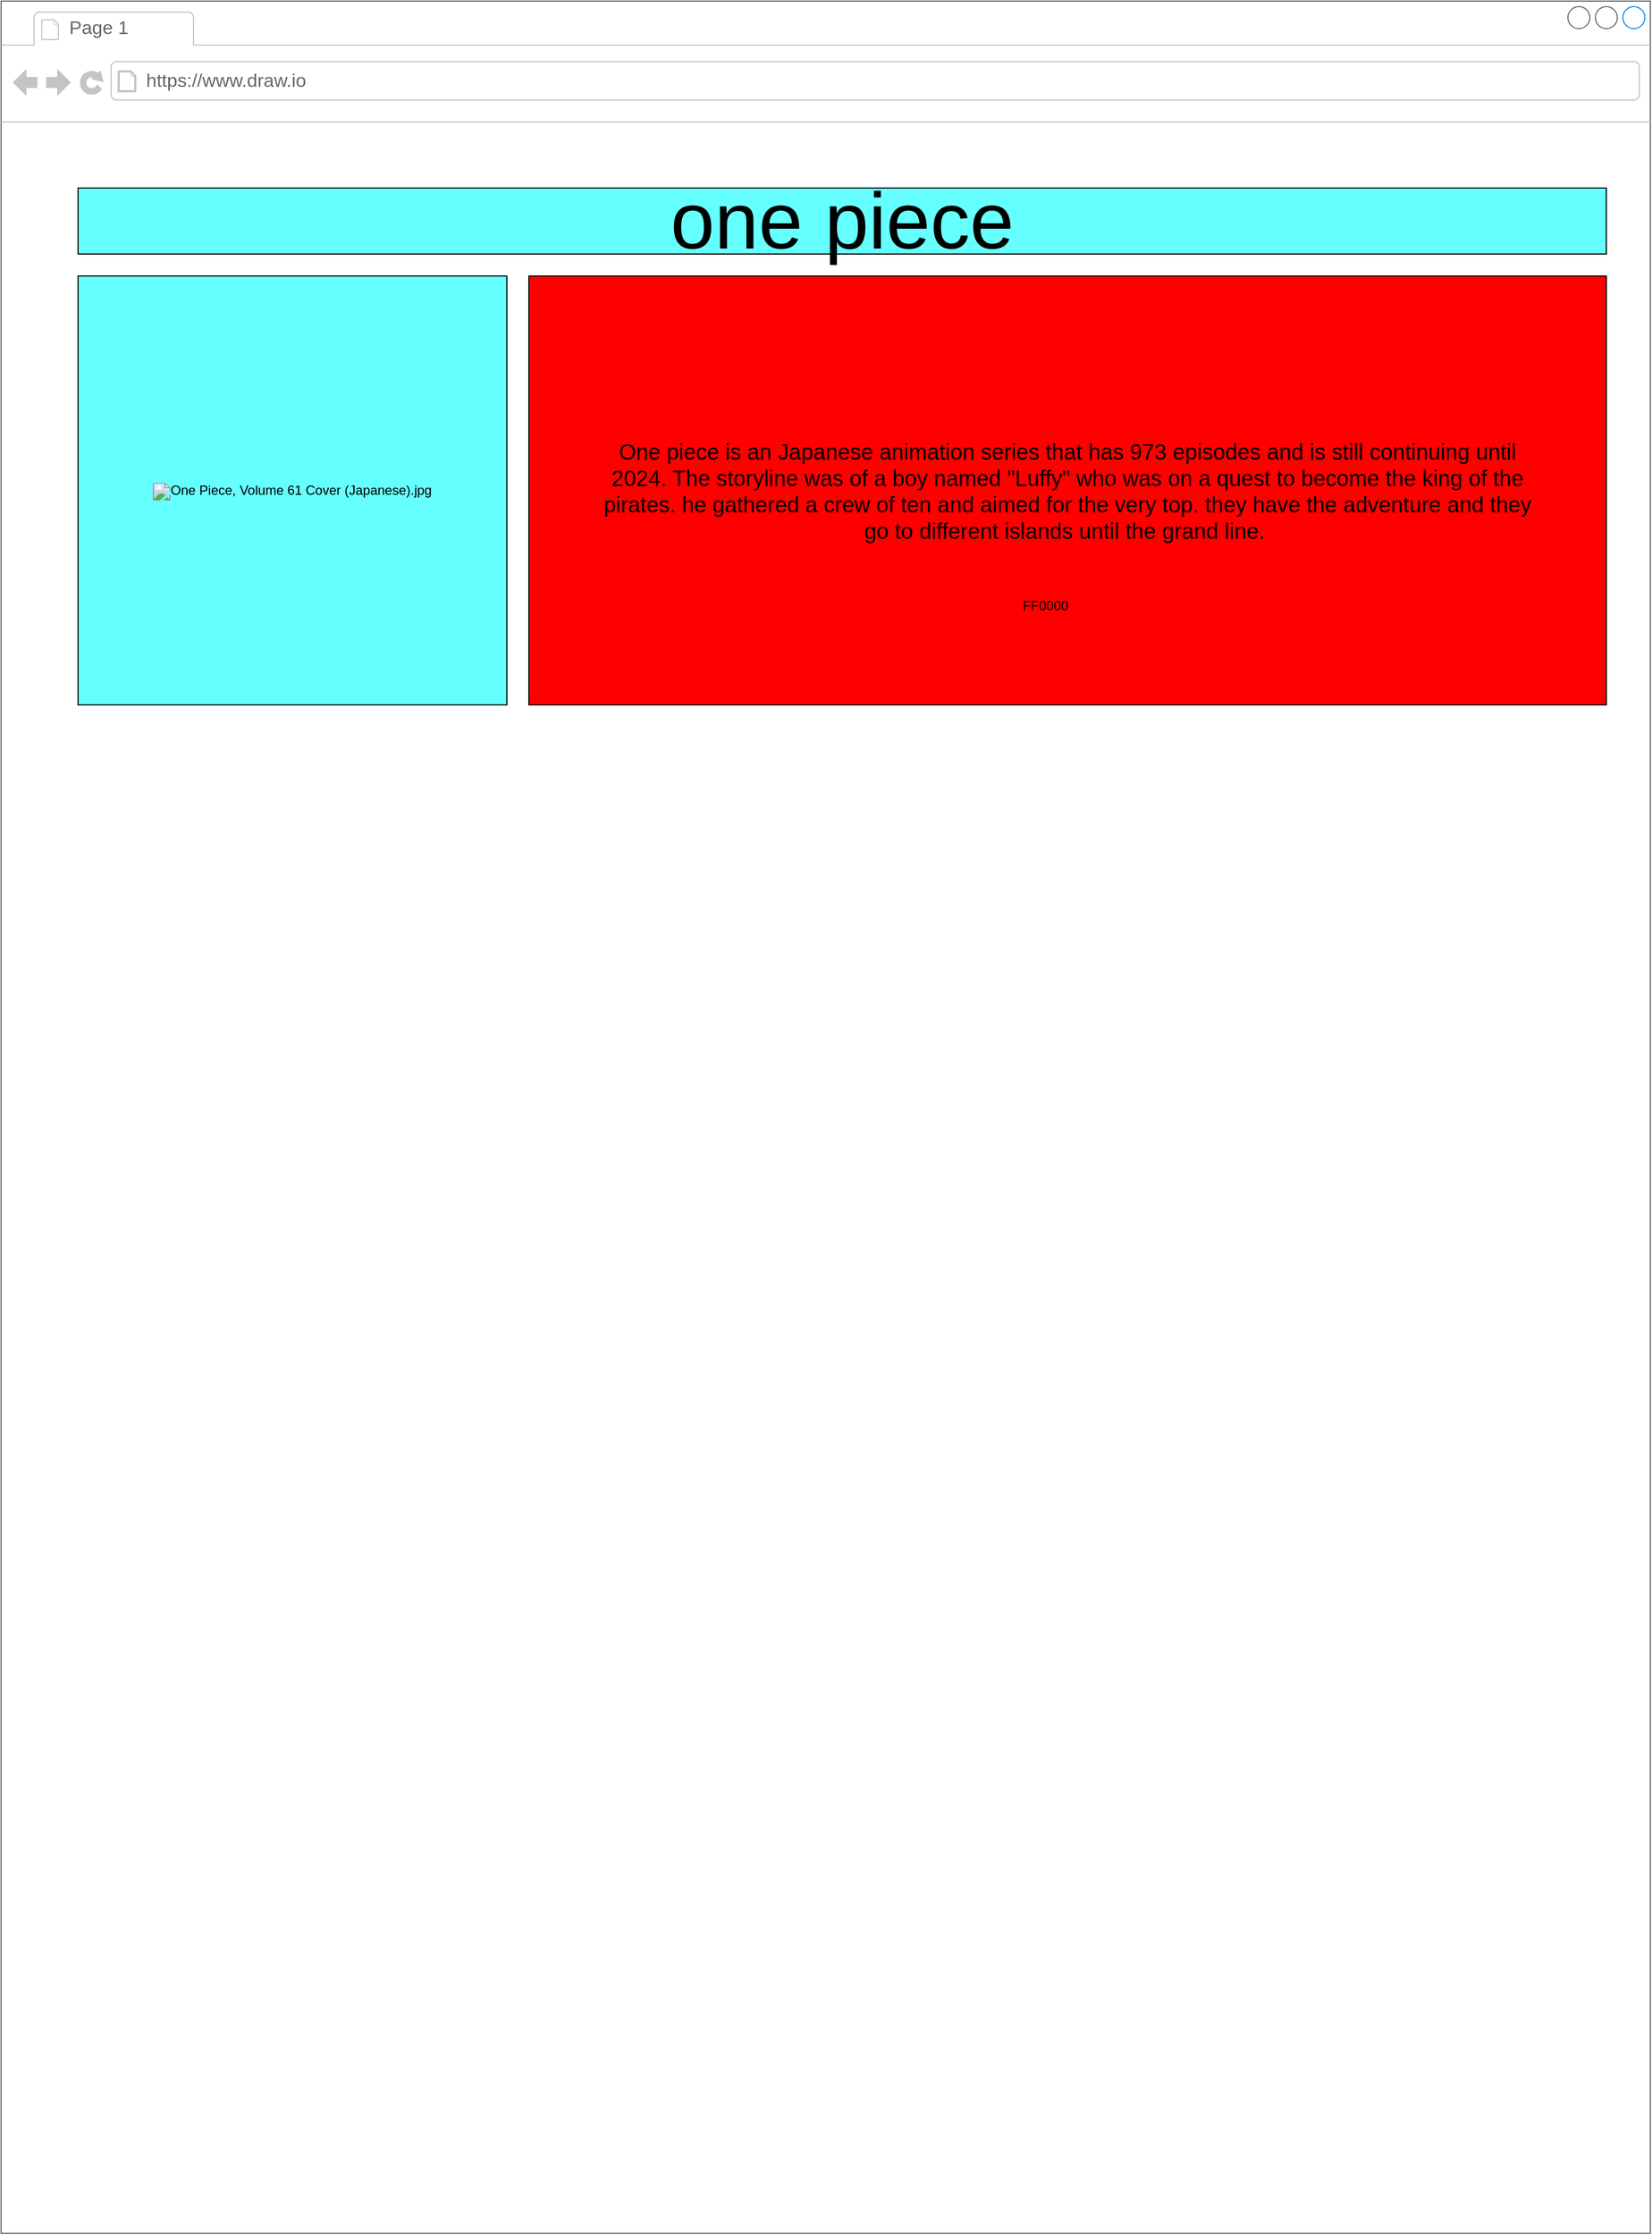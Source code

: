 <mxfile version="14.6.13" type="github">
  <diagram id="K8sE7QxHrUB8QWkYRPJ0" name="Page-1">
    <mxGraphModel dx="1673" dy="2034" grid="1" gridSize="10" guides="1" tooltips="1" connect="1" arrows="1" fold="1" page="1" pageScale="1" pageWidth="850" pageHeight="1100" math="0" shadow="0">
      <root>
        <mxCell id="0" />
        <mxCell id="1" parent="0" />
        <mxCell id="iVqao9NhU7qHYT6IuISl-1" value="" style="strokeWidth=1;shadow=0;dashed=0;align=center;html=1;shape=mxgraph.mockup.containers.browserWindow;rSize=0;strokeColor=#666666;strokeColor2=#008cff;strokeColor3=#c4c4c4;mainText=,;recursiveResize=0;" parent="1" vertex="1">
          <mxGeometry x="30" y="-200" width="1500" height="2030" as="geometry" />
        </mxCell>
        <mxCell id="iVqao9NhU7qHYT6IuISl-2" value="Page 1" style="strokeWidth=1;shadow=0;dashed=0;align=center;html=1;shape=mxgraph.mockup.containers.anchor;fontSize=17;fontColor=#666666;align=left;" parent="iVqao9NhU7qHYT6IuISl-1" vertex="1">
          <mxGeometry x="60" y="12" width="110" height="26" as="geometry" />
        </mxCell>
        <mxCell id="iVqao9NhU7qHYT6IuISl-3" value="https://www.draw.io" style="strokeWidth=1;shadow=0;dashed=0;align=center;html=1;shape=mxgraph.mockup.containers.anchor;rSize=0;fontSize=17;fontColor=#666666;align=left;" parent="iVqao9NhU7qHYT6IuISl-1" vertex="1">
          <mxGeometry x="130" y="60" width="250" height="26" as="geometry" />
        </mxCell>
        <mxCell id="iVqao9NhU7qHYT6IuISl-5" value="&lt;font style=&quot;font-size: 72px&quot;&gt;one piece&lt;/font&gt;" style="rounded=0;whiteSpace=wrap;html=1;fillColor=#66FFFF;" parent="iVqao9NhU7qHYT6IuISl-1" vertex="1">
          <mxGeometry x="70" y="170" width="1390" height="60" as="geometry" />
        </mxCell>
        <mxCell id="iVqao9NhU7qHYT6IuISl-6" value="&lt;img src=&quot;https://upload.wikimedia.org/wikipedia/en/thumb/9/90/One_Piece%2C_Volume_61_Cover_%28Japanese%29.jpg/220px-One_Piece%2C_Volume_61_Cover_%28Japanese%29.jpg&quot; alt=&quot;One Piece, Volume 61 Cover (Japanese).jpg&quot;&gt;" style="whiteSpace=wrap;html=1;aspect=fixed;fillColor=#66FFFF;" parent="iVqao9NhU7qHYT6IuISl-1" vertex="1">
          <mxGeometry x="70" y="250" width="390" height="390" as="geometry" />
        </mxCell>
        <mxCell id="iVqao9NhU7qHYT6IuISl-7" value="" style="rounded=0;whiteSpace=wrap;html=1;fillColor=#FF0000;" parent="iVqao9NhU7qHYT6IuISl-1" vertex="1">
          <mxGeometry x="480" y="250" width="980" height="390" as="geometry" />
        </mxCell>
        <mxCell id="pK_Dfuo4M3uwtithsgCP-3" value="&lt;span style=&quot;font-size: 20px&quot;&gt;One piece is an Japanese&amp;nbsp;animation series&amp;nbsp;that has 973 episodes and is still continuing&amp;nbsp;until 2024. The storyline was of a boy named &quot;Luffy&quot; who was on a quest to become the king of the pirates. he gathered a crew of ten and aimed for the very top. they have the adventure and they go to different&amp;nbsp;islands until the grand line.&amp;nbsp;&lt;/span&gt;" style="text;html=1;strokeColor=none;fillColor=none;align=center;verticalAlign=middle;whiteSpace=wrap;rounded=0;" parent="iVqao9NhU7qHYT6IuISl-1" vertex="1">
          <mxGeometry x="535" y="295" width="870" height="300" as="geometry" />
        </mxCell>
        <mxCell id="JeWfxyr8rnKe8wjK0Hx8-1" value="FF0000" style="text;html=1;strokeColor=none;fillColor=none;align=center;verticalAlign=middle;whiteSpace=wrap;rounded=0;" vertex="1" parent="iVqao9NhU7qHYT6IuISl-1">
          <mxGeometry x="930" y="540" width="40" height="20" as="geometry" />
        </mxCell>
      </root>
    </mxGraphModel>
  </diagram>
</mxfile>
